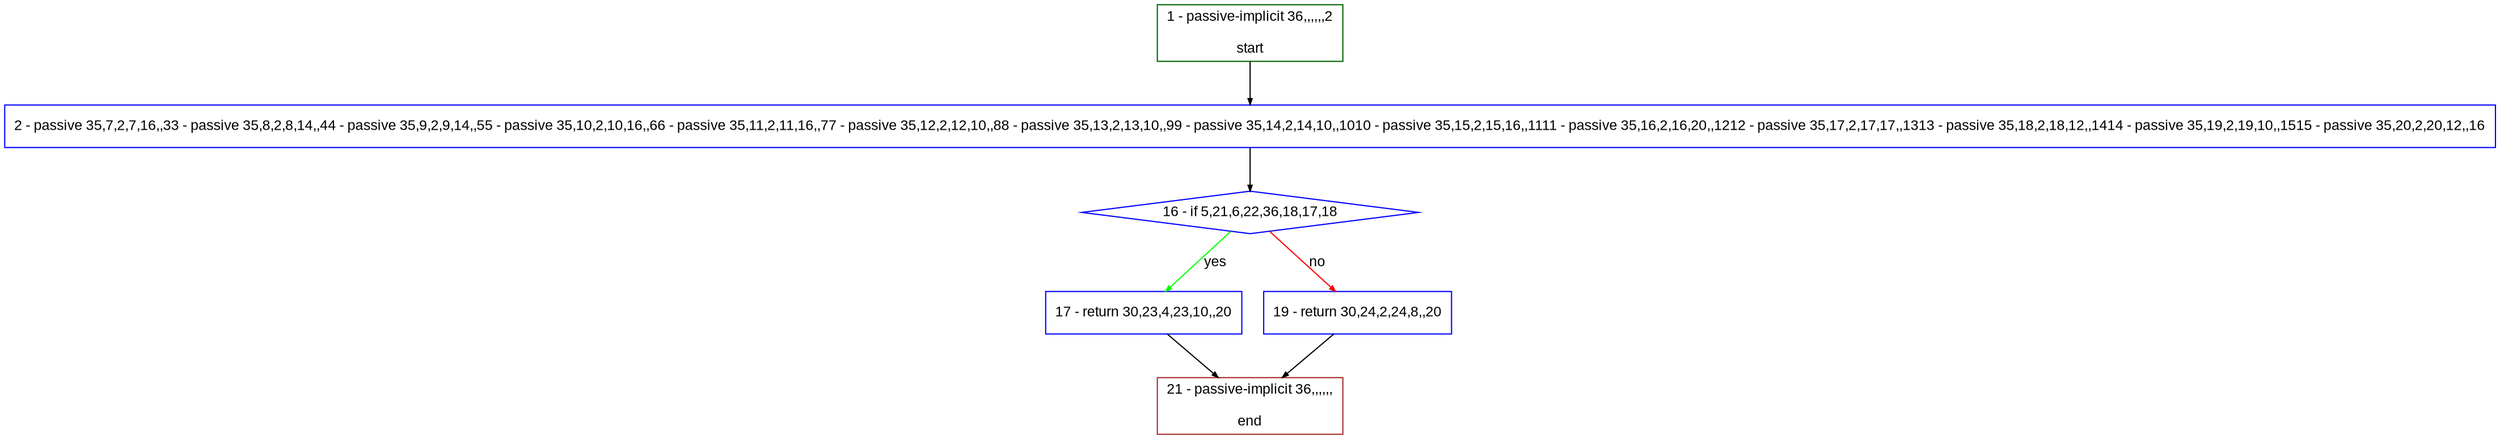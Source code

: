 digraph "" {
  graph [bgcolor="white", fillcolor="#FFFFCC", pack="true", packmode="clust", fontname="Arial", label="", fontsize="12", compound="true", style="rounded,filled"];
  node [node_initialized="no", fillcolor="white", fontname="Arial", label="", color="grey", fontsize="12", fixedsize="false", compound="true", shape="rectangle", style="filled"];
  edge [arrowtail="none", lhead="", fontcolor="black", fontname="Arial", label="", color="black", fontsize="12", arrowhead="normal", arrowsize="0.5", compound="true", ltail="", dir="forward"];
  __N1 [fillcolor="#ffffff", label="2 - passive 35,7,2,7,16,,33 - passive 35,8,2,8,14,,44 - passive 35,9,2,9,14,,55 - passive 35,10,2,10,16,,66 - passive 35,11,2,11,16,,77 - passive 35,12,2,12,10,,88 - passive 35,13,2,13,10,,99 - passive 35,14,2,14,10,,1010 - passive 35,15,2,15,16,,1111 - passive 35,16,2,16,20,,1212 - passive 35,17,2,17,17,,1313 - passive 35,18,2,18,12,,1414 - passive 35,19,2,19,10,,1515 - passive 35,20,2,20,12,,16", color="#0000ff", shape="box", style="filled"];
  __N2 [fillcolor="#ffffff", label="1 - passive-implicit 36,,,,,,2\n\nstart", color="#006400", shape="box", style="filled"];
  __N3 [fillcolor="#ffffff", label="16 - if 5,21,6,22,36,18,17,18", color="#0000ff", shape="diamond", style="filled"];
  __N4 [fillcolor="#ffffff", label="17 - return 30,23,4,23,10,,20", color="#0000ff", shape="box", style="filled"];
  __N5 [fillcolor="#ffffff", label="19 - return 30,24,2,24,8,,20", color="#0000ff", shape="box", style="filled"];
  __N6 [fillcolor="#ffffff", label="21 - passive-implicit 36,,,,,,\n\nend", color="#a52a2a", shape="box", style="filled"];
  __N2 -> __N1 [arrowtail="none", color="#000000", label="", arrowhead="normal", dir="forward"];
  __N1 -> __N3 [arrowtail="none", color="#000000", label="", arrowhead="normal", dir="forward"];
  __N3 -> __N4 [arrowtail="none", color="#00ff00", label="yes", arrowhead="normal", dir="forward"];
  __N3 -> __N5 [arrowtail="none", color="#ff0000", label="no", arrowhead="normal", dir="forward"];
  __N4 -> __N6 [arrowtail="none", color="#000000", label="", arrowhead="normal", dir="forward"];
  __N5 -> __N6 [arrowtail="none", color="#000000", label="", arrowhead="normal", dir="forward"];
}
